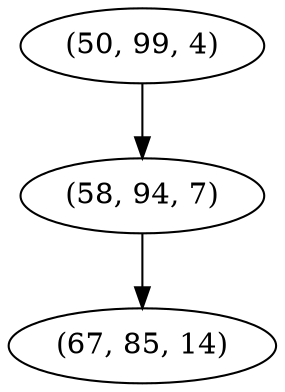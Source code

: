 digraph tree {
    "(50, 99, 4)";
    "(58, 94, 7)";
    "(67, 85, 14)";
    "(50, 99, 4)" -> "(58, 94, 7)";
    "(58, 94, 7)" -> "(67, 85, 14)";
}
